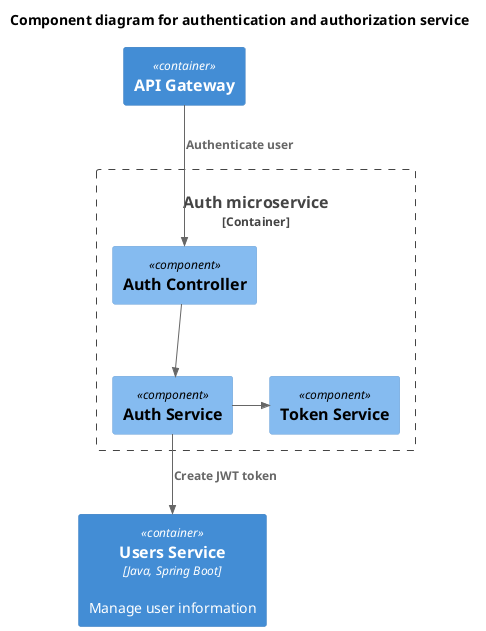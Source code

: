 ﻿@startuml

!include <C4/C4_Component>

title Component diagram for authentication and authorization service

Container_Boundary(auth, "Auth microservice") {
    Component(auth_controller, "Auth Controller")
    Component(auth_service, "Auth Service")
    Component(token_service, "Token Service")
    Rel(auth_controller, auth_service, "")
    Rel_R(auth_service, token_service, "")
}

Container(users, "Users Service", "Java, Spring Boot", "Manage user information")
Container(api_gateway, "API Gateway")

Rel_D(api_gateway, auth_controller, "Authenticate user")
Rel_D(auth_service, users, "Create JWT token")


@enduml
